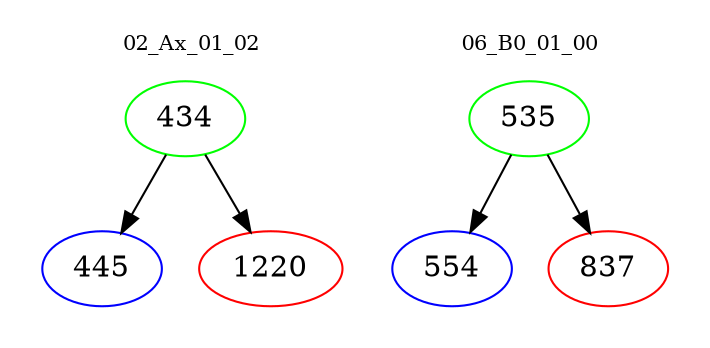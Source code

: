 digraph{
subgraph cluster_0 {
color = white
label = "02_Ax_01_02";
fontsize=10;
T0_434 [label="434", color="green"]
T0_434 -> T0_445 [color="black"]
T0_445 [label="445", color="blue"]
T0_434 -> T0_1220 [color="black"]
T0_1220 [label="1220", color="red"]
}
subgraph cluster_1 {
color = white
label = "06_B0_01_00";
fontsize=10;
T1_535 [label="535", color="green"]
T1_535 -> T1_554 [color="black"]
T1_554 [label="554", color="blue"]
T1_535 -> T1_837 [color="black"]
T1_837 [label="837", color="red"]
}
}
